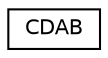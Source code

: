 digraph "Graphical Class Hierarchy"
{
  edge [fontname="Helvetica",fontsize="10",labelfontname="Helvetica",labelfontsize="10"];
  node [fontname="Helvetica",fontsize="10",shape=record];
  rankdir="LR";
  Node0 [label="CDAB",height=0.2,width=0.4,color="black", fillcolor="white", style="filled",URL="$structCDAB.html"];
}
